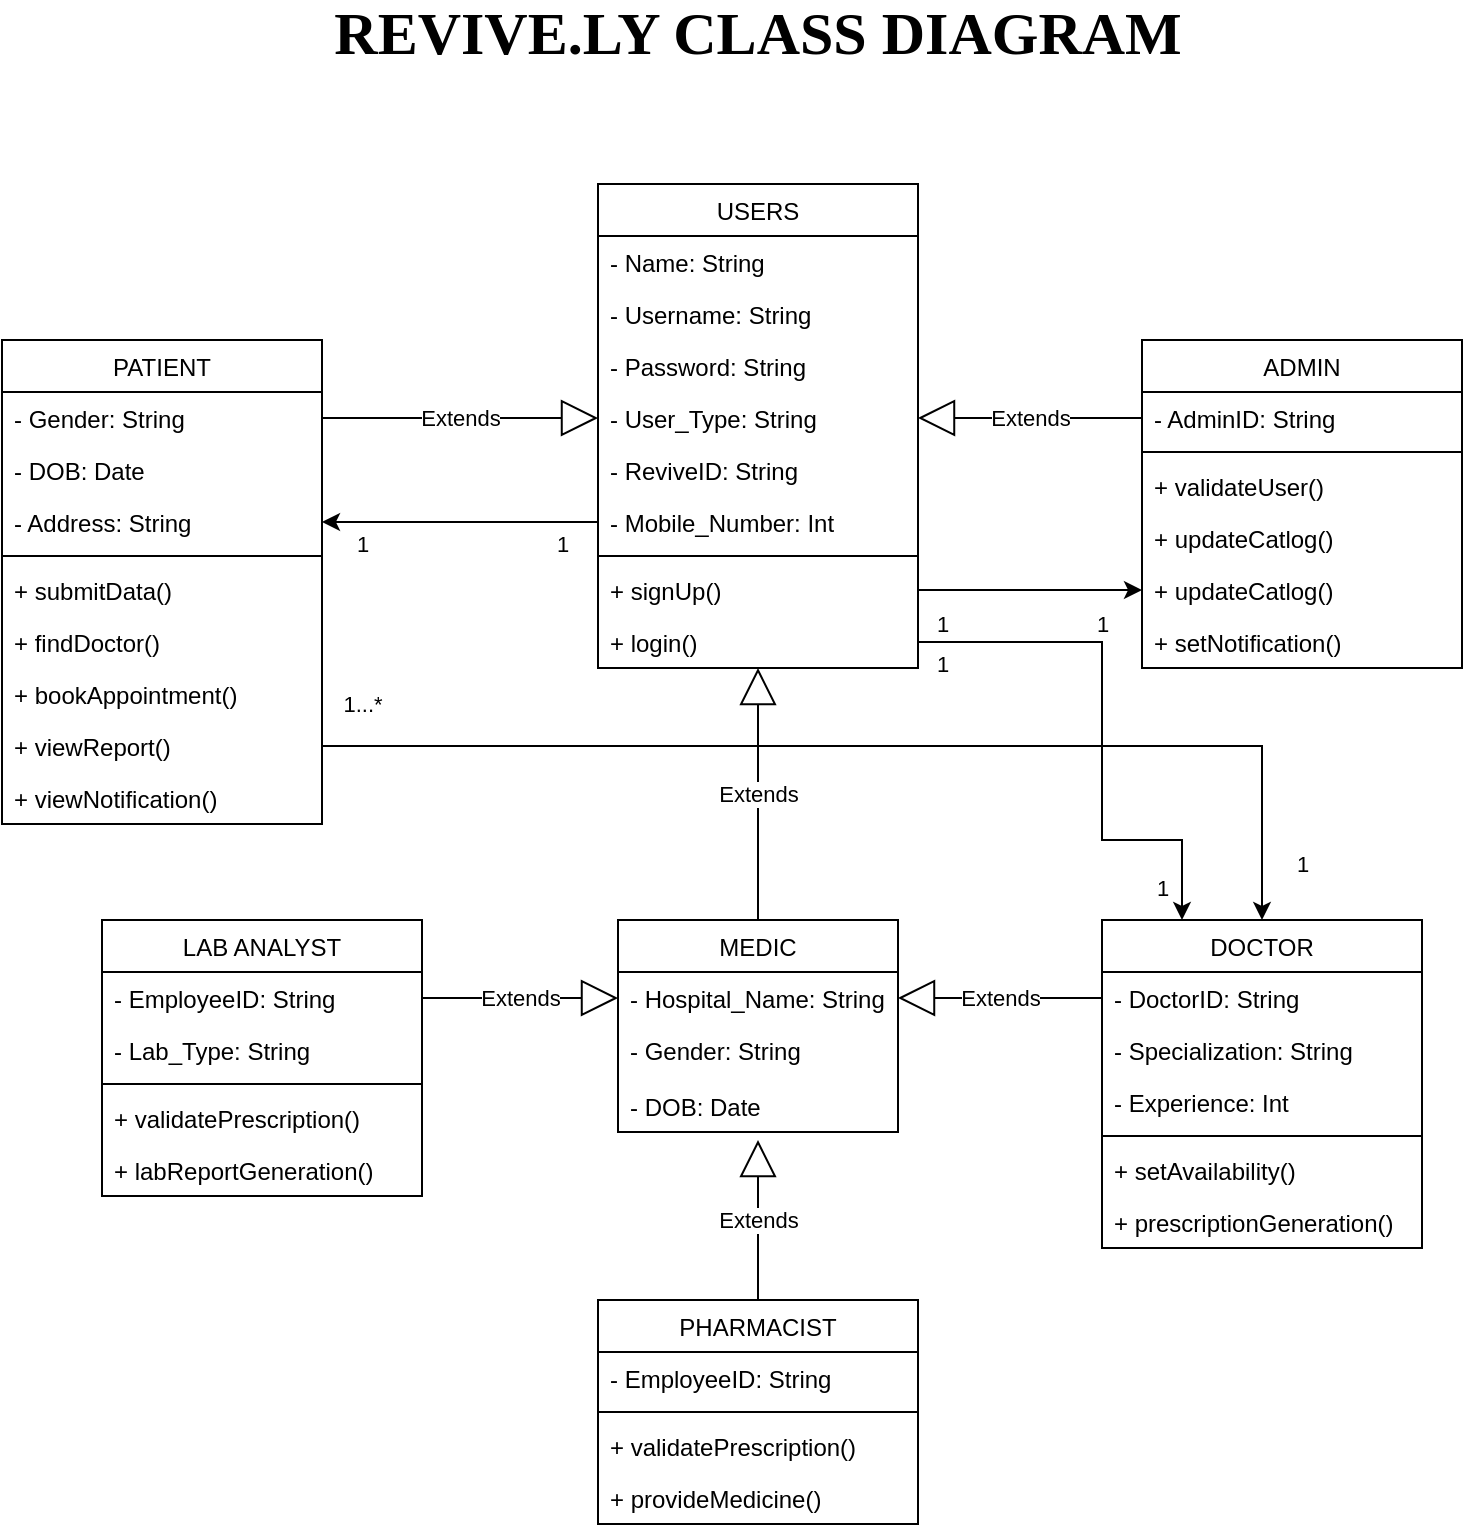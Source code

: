 <mxfile version="13.6.9" type="device"><diagram id="C5RBs43oDa-KdzZeNtuy" name="Page-1"><mxGraphModel dx="1117" dy="670" grid="1" gridSize="10" guides="1" tooltips="1" connect="1" arrows="1" fold="1" page="1" pageScale="1" pageWidth="827" pageHeight="1169" math="0" shadow="0"><root><mxCell id="WIyWlLk6GJQsqaUBKTNV-0"/><mxCell id="WIyWlLk6GJQsqaUBKTNV-1" parent="WIyWlLk6GJQsqaUBKTNV-0"/><mxCell id="Uhc_5Wej4TeHDWOHPSPg-25" value="Extends" style="endArrow=block;endSize=16;endFill=0;html=1;entryX=0;entryY=0.5;entryDx=0;entryDy=0;" edge="1" parent="WIyWlLk6GJQsqaUBKTNV-1" target="zkfFHV4jXpPFQw0GAbJ--21"><mxGeometry width="160" relative="1" as="geometry"><mxPoint x="190" y="259" as="sourcePoint"/><mxPoint x="328" y="262.5" as="targetPoint"/><Array as="points"/></mxGeometry></mxCell><mxCell id="Uhc_5Wej4TeHDWOHPSPg-26" value="Extends" style="endArrow=block;endSize=16;endFill=0;html=1;entryX=1;entryY=0.5;entryDx=0;entryDy=0;exitX=0;exitY=0.5;exitDx=0;exitDy=0;" edge="1" parent="WIyWlLk6GJQsqaUBKTNV-1" source="Uhc_5Wej4TeHDWOHPSPg-2" target="zkfFHV4jXpPFQw0GAbJ--21"><mxGeometry width="160" relative="1" as="geometry"><mxPoint x="200" y="269" as="sourcePoint"/><mxPoint x="338" y="269" as="targetPoint"/><Array as="points"/></mxGeometry></mxCell><mxCell id="Uhc_5Wej4TeHDWOHPSPg-34" value="Extends" style="endArrow=block;endSize=16;endFill=0;html=1;exitX=0.5;exitY=0;exitDx=0;exitDy=0;" edge="1" parent="WIyWlLk6GJQsqaUBKTNV-1" source="Uhc_5Wej4TeHDWOHPSPg-39" target="zkfFHV4jXpPFQw0GAbJ--24"><mxGeometry width="160" relative="1" as="geometry"><mxPoint x="408" y="460" as="sourcePoint"/><mxPoint x="338" y="269" as="targetPoint"/><Array as="points"/></mxGeometry></mxCell><mxCell id="Uhc_5Wej4TeHDWOHPSPg-50" value="Extends" style="endArrow=block;endSize=16;endFill=0;html=1;exitX=0;exitY=0.5;exitDx=0;exitDy=0;entryX=1;entryY=0.5;entryDx=0;entryDy=0;" edge="1" parent="WIyWlLk6GJQsqaUBKTNV-1" source="Uhc_5Wej4TeHDWOHPSPg-44" target="Uhc_5Wej4TeHDWOHPSPg-40"><mxGeometry width="160" relative="1" as="geometry"><mxPoint x="418" y="520" as="sourcePoint"/><mxPoint x="418" y="444" as="targetPoint"/><Array as="points"/></mxGeometry></mxCell><mxCell id="Uhc_5Wej4TeHDWOHPSPg-56" value="Extends" style="endArrow=block;endSize=16;endFill=0;html=1;exitX=0.5;exitY=0;exitDx=0;exitDy=0;entryX=0.5;entryY=1.154;entryDx=0;entryDy=0;entryPerimeter=0;" edge="1" parent="WIyWlLk6GJQsqaUBKTNV-1" source="Uhc_5Wej4TeHDWOHPSPg-51" target="Uhc_5Wej4TeHDWOHPSPg-42"><mxGeometry width="160" relative="1" as="geometry"><mxPoint x="418" y="520" as="sourcePoint"/><mxPoint x="418" y="444" as="targetPoint"/><Array as="points"/></mxGeometry></mxCell><mxCell id="Uhc_5Wej4TeHDWOHPSPg-63" value="Extends" style="endArrow=block;endSize=16;endFill=0;html=1;exitX=1;exitY=0.5;exitDx=0;exitDy=0;entryX=0;entryY=0.5;entryDx=0;entryDy=0;" edge="1" parent="WIyWlLk6GJQsqaUBKTNV-1" source="Uhc_5Wej4TeHDWOHPSPg-58" target="Uhc_5Wej4TeHDWOHPSPg-40"><mxGeometry width="160" relative="1" as="geometry"><mxPoint x="590" y="559" as="sourcePoint"/><mxPoint x="488" y="559" as="targetPoint"/><Array as="points"/></mxGeometry></mxCell><mxCell id="Uhc_5Wej4TeHDWOHPSPg-66" value="REVIVE.LY CLASS DIAGRAM" style="text;align=center;fontStyle=1;verticalAlign=middle;spacingLeft=3;spacingRight=3;strokeColor=none;rotatable=0;points=[[0,0.5],[1,0.5]];portConstraint=eastwest;fontFamily=Times New Roman;fontSize=30;" vertex="1" parent="WIyWlLk6GJQsqaUBKTNV-1"><mxGeometry x="183" y="50" width="450" height="26" as="geometry"/></mxCell><mxCell id="zkfFHV4jXpPFQw0GAbJ--17" value="USERS" style="swimlane;fontStyle=0;align=center;verticalAlign=top;childLayout=stackLayout;horizontal=1;startSize=26;horizontalStack=0;resizeParent=1;resizeLast=0;collapsible=1;marginBottom=0;rounded=0;shadow=0;strokeWidth=1;" parent="WIyWlLk6GJQsqaUBKTNV-1" vertex="1"><mxGeometry x="328" y="142" width="160" height="242" as="geometry"><mxRectangle x="550" y="140" width="160" height="26" as="alternateBounds"/></mxGeometry></mxCell><mxCell id="zkfFHV4jXpPFQw0GAbJ--18" value="- Name: String" style="text;align=left;verticalAlign=top;spacingLeft=4;spacingRight=4;overflow=hidden;rotatable=0;points=[[0,0.5],[1,0.5]];portConstraint=eastwest;" parent="zkfFHV4jXpPFQw0GAbJ--17" vertex="1"><mxGeometry y="26" width="160" height="26" as="geometry"/></mxCell><mxCell id="zkfFHV4jXpPFQw0GAbJ--19" value="- Username: String " style="text;align=left;verticalAlign=top;spacingLeft=4;spacingRight=4;overflow=hidden;rotatable=0;points=[[0,0.5],[1,0.5]];portConstraint=eastwest;rounded=0;shadow=0;html=0;" parent="zkfFHV4jXpPFQw0GAbJ--17" vertex="1"><mxGeometry y="52" width="160" height="26" as="geometry"/></mxCell><mxCell id="zkfFHV4jXpPFQw0GAbJ--20" value="- Password: String" style="text;align=left;verticalAlign=top;spacingLeft=4;spacingRight=4;overflow=hidden;rotatable=0;points=[[0,0.5],[1,0.5]];portConstraint=eastwest;rounded=0;shadow=0;html=0;" parent="zkfFHV4jXpPFQw0GAbJ--17" vertex="1"><mxGeometry y="78" width="160" height="26" as="geometry"/></mxCell><mxCell id="zkfFHV4jXpPFQw0GAbJ--21" value="- User_Type: String" style="text;align=left;verticalAlign=top;spacingLeft=4;spacingRight=4;overflow=hidden;rotatable=0;points=[[0,0.5],[1,0.5]];portConstraint=eastwest;rounded=0;shadow=0;html=0;" parent="zkfFHV4jXpPFQw0GAbJ--17" vertex="1"><mxGeometry y="104" width="160" height="26" as="geometry"/></mxCell><mxCell id="zkfFHV4jXpPFQw0GAbJ--22" value="- ReviveID: String" style="text;align=left;verticalAlign=top;spacingLeft=4;spacingRight=4;overflow=hidden;rotatable=0;points=[[0,0.5],[1,0.5]];portConstraint=eastwest;rounded=0;shadow=0;html=0;" parent="zkfFHV4jXpPFQw0GAbJ--17" vertex="1"><mxGeometry y="130" width="160" height="26" as="geometry"/></mxCell><mxCell id="Uhc_5Wej4TeHDWOHPSPg-0" value="- Mobile_Number: Int" style="text;align=left;verticalAlign=top;spacingLeft=4;spacingRight=4;overflow=hidden;rotatable=0;points=[[0,0.5],[1,0.5]];portConstraint=eastwest;rounded=0;shadow=0;html=0;" vertex="1" parent="zkfFHV4jXpPFQw0GAbJ--17"><mxGeometry y="156" width="160" height="26" as="geometry"/></mxCell><mxCell id="zkfFHV4jXpPFQw0GAbJ--23" value="" style="line;html=1;strokeWidth=1;align=left;verticalAlign=middle;spacingTop=-1;spacingLeft=3;spacingRight=3;rotatable=0;labelPosition=right;points=[];portConstraint=eastwest;" parent="zkfFHV4jXpPFQw0GAbJ--17" vertex="1"><mxGeometry y="182" width="160" height="8" as="geometry"/></mxCell><mxCell id="zkfFHV4jXpPFQw0GAbJ--25" value="+ signUp()" style="text;align=left;verticalAlign=top;spacingLeft=4;spacingRight=4;overflow=hidden;rotatable=0;points=[[0,0.5],[1,0.5]];portConstraint=eastwest;" parent="zkfFHV4jXpPFQw0GAbJ--17" vertex="1"><mxGeometry y="190" width="160" height="26" as="geometry"/></mxCell><mxCell id="zkfFHV4jXpPFQw0GAbJ--24" value="+ login()" style="text;align=left;verticalAlign=top;spacingLeft=4;spacingRight=4;overflow=hidden;rotatable=0;points=[[0,0.5],[1,0.5]];portConstraint=eastwest;" parent="zkfFHV4jXpPFQw0GAbJ--17" vertex="1"><mxGeometry y="216" width="160" height="26" as="geometry"/></mxCell><mxCell id="Uhc_5Wej4TeHDWOHPSPg-1" value="ADMIN" style="swimlane;fontStyle=0;align=center;verticalAlign=top;childLayout=stackLayout;horizontal=1;startSize=26;horizontalStack=0;resizeParent=1;resizeParentMax=0;resizeLast=0;collapsible=1;marginBottom=0;" vertex="1" parent="WIyWlLk6GJQsqaUBKTNV-1"><mxGeometry x="600" y="220" width="160" height="164" as="geometry"/></mxCell><mxCell id="Uhc_5Wej4TeHDWOHPSPg-2" value="- AdminID: String" style="text;strokeColor=none;fillColor=none;align=left;verticalAlign=top;spacingLeft=4;spacingRight=4;overflow=hidden;rotatable=0;points=[[0,0.5],[1,0.5]];portConstraint=eastwest;" vertex="1" parent="Uhc_5Wej4TeHDWOHPSPg-1"><mxGeometry y="26" width="160" height="26" as="geometry"/></mxCell><mxCell id="Uhc_5Wej4TeHDWOHPSPg-3" value="" style="line;strokeWidth=1;fillColor=none;align=left;verticalAlign=middle;spacingTop=-1;spacingLeft=3;spacingRight=3;rotatable=0;labelPosition=right;points=[];portConstraint=eastwest;" vertex="1" parent="Uhc_5Wej4TeHDWOHPSPg-1"><mxGeometry y="52" width="160" height="8" as="geometry"/></mxCell><mxCell id="Uhc_5Wej4TeHDWOHPSPg-4" value="+ validateUser()" style="text;strokeColor=none;fillColor=none;align=left;verticalAlign=top;spacingLeft=4;spacingRight=4;overflow=hidden;rotatable=0;points=[[0,0.5],[1,0.5]];portConstraint=eastwest;" vertex="1" parent="Uhc_5Wej4TeHDWOHPSPg-1"><mxGeometry y="60" width="160" height="26" as="geometry"/></mxCell><mxCell id="Uhc_5Wej4TeHDWOHPSPg-10" value="+ updateCatlog()" style="text;strokeColor=none;fillColor=none;align=left;verticalAlign=top;spacingLeft=4;spacingRight=4;overflow=hidden;rotatable=0;points=[[0,0.5],[1,0.5]];portConstraint=eastwest;" vertex="1" parent="Uhc_5Wej4TeHDWOHPSPg-1"><mxGeometry y="86" width="160" height="26" as="geometry"/></mxCell><mxCell id="Uhc_5Wej4TeHDWOHPSPg-64" value="+ updateCatlog()" style="text;strokeColor=none;fillColor=none;align=left;verticalAlign=top;spacingLeft=4;spacingRight=4;overflow=hidden;rotatable=0;points=[[0,0.5],[1,0.5]];portConstraint=eastwest;" vertex="1" parent="Uhc_5Wej4TeHDWOHPSPg-1"><mxGeometry y="112" width="160" height="26" as="geometry"/></mxCell><mxCell id="Uhc_5Wej4TeHDWOHPSPg-23" value="+ setNotification()" style="text;strokeColor=none;fillColor=none;align=left;verticalAlign=top;spacingLeft=4;spacingRight=4;overflow=hidden;rotatable=0;points=[[0,0.5],[1,0.5]];portConstraint=eastwest;" vertex="1" parent="Uhc_5Wej4TeHDWOHPSPg-1"><mxGeometry y="138" width="160" height="26" as="geometry"/></mxCell><mxCell id="Uhc_5Wej4TeHDWOHPSPg-11" value="PATIENT" style="swimlane;fontStyle=0;align=center;verticalAlign=top;childLayout=stackLayout;horizontal=1;startSize=26;horizontalStack=0;resizeParent=1;resizeParentMax=0;resizeLast=0;collapsible=1;marginBottom=0;" vertex="1" parent="WIyWlLk6GJQsqaUBKTNV-1"><mxGeometry x="30" y="220" width="160" height="242" as="geometry"/></mxCell><mxCell id="Uhc_5Wej4TeHDWOHPSPg-17" value="- Gender: String" style="text;strokeColor=none;fillColor=none;align=left;verticalAlign=top;spacingLeft=4;spacingRight=4;overflow=hidden;rotatable=0;points=[[0,0.5],[1,0.5]];portConstraint=eastwest;" vertex="1" parent="Uhc_5Wej4TeHDWOHPSPg-11"><mxGeometry y="26" width="160" height="26" as="geometry"/></mxCell><mxCell id="Uhc_5Wej4TeHDWOHPSPg-18" value="- DOB: Date" style="text;strokeColor=none;fillColor=none;align=left;verticalAlign=top;spacingLeft=4;spacingRight=4;overflow=hidden;rotatable=0;points=[[0,0.5],[1,0.5]];portConstraint=eastwest;" vertex="1" parent="Uhc_5Wej4TeHDWOHPSPg-11"><mxGeometry y="52" width="160" height="26" as="geometry"/></mxCell><mxCell id="Uhc_5Wej4TeHDWOHPSPg-20" value="- Address: String" style="text;strokeColor=none;fillColor=none;align=left;verticalAlign=top;spacingLeft=4;spacingRight=4;overflow=hidden;rotatable=0;points=[[0,0.5],[1,0.5]];portConstraint=eastwest;" vertex="1" parent="Uhc_5Wej4TeHDWOHPSPg-11"><mxGeometry y="78" width="160" height="26" as="geometry"/></mxCell><mxCell id="Uhc_5Wej4TeHDWOHPSPg-13" value="" style="line;strokeWidth=1;fillColor=none;align=left;verticalAlign=middle;spacingTop=-1;spacingLeft=3;spacingRight=3;rotatable=0;labelPosition=right;points=[];portConstraint=eastwest;" vertex="1" parent="Uhc_5Wej4TeHDWOHPSPg-11"><mxGeometry y="104" width="160" height="8" as="geometry"/></mxCell><mxCell id="Uhc_5Wej4TeHDWOHPSPg-14" value="+ submitData()" style="text;strokeColor=none;fillColor=none;align=left;verticalAlign=top;spacingLeft=4;spacingRight=4;overflow=hidden;rotatable=0;points=[[0,0.5],[1,0.5]];portConstraint=eastwest;" vertex="1" parent="Uhc_5Wej4TeHDWOHPSPg-11"><mxGeometry y="112" width="160" height="26" as="geometry"/></mxCell><mxCell id="Uhc_5Wej4TeHDWOHPSPg-22" value="+ findDoctor()" style="text;strokeColor=none;fillColor=none;align=left;verticalAlign=top;spacingLeft=4;spacingRight=4;overflow=hidden;rotatable=0;points=[[0,0.5],[1,0.5]];portConstraint=eastwest;" vertex="1" parent="Uhc_5Wej4TeHDWOHPSPg-11"><mxGeometry y="138" width="160" height="26" as="geometry"/></mxCell><mxCell id="Uhc_5Wej4TeHDWOHPSPg-21" value="+ bookAppointment()" style="text;strokeColor=none;fillColor=none;align=left;verticalAlign=top;spacingLeft=4;spacingRight=4;overflow=hidden;rotatable=0;points=[[0,0.5],[1,0.5]];portConstraint=eastwest;" vertex="1" parent="Uhc_5Wej4TeHDWOHPSPg-11"><mxGeometry y="164" width="160" height="26" as="geometry"/></mxCell><mxCell id="Uhc_5Wej4TeHDWOHPSPg-24" value="+ viewReport()" style="text;strokeColor=none;fillColor=none;align=left;verticalAlign=top;spacingLeft=4;spacingRight=4;overflow=hidden;rotatable=0;points=[[0,0.5],[1,0.5]];portConstraint=eastwest;" vertex="1" parent="Uhc_5Wej4TeHDWOHPSPg-11"><mxGeometry y="190" width="160" height="26" as="geometry"/></mxCell><mxCell id="Uhc_5Wej4TeHDWOHPSPg-65" value="+ viewNotification()" style="text;strokeColor=none;fillColor=none;align=left;verticalAlign=top;spacingLeft=4;spacingRight=4;overflow=hidden;rotatable=0;points=[[0,0.5],[1,0.5]];portConstraint=eastwest;" vertex="1" parent="Uhc_5Wej4TeHDWOHPSPg-11"><mxGeometry y="216" width="160" height="26" as="geometry"/></mxCell><mxCell id="Uhc_5Wej4TeHDWOHPSPg-39" value="MEDIC" style="swimlane;fontStyle=0;childLayout=stackLayout;horizontal=1;startSize=26;fillColor=none;horizontalStack=0;resizeParent=1;resizeParentMax=0;resizeLast=0;collapsible=1;marginBottom=0;" vertex="1" parent="WIyWlLk6GJQsqaUBKTNV-1"><mxGeometry x="338" y="510" width="140" height="106" as="geometry"/></mxCell><mxCell id="Uhc_5Wej4TeHDWOHPSPg-40" value="- Hospital_Name: String" style="text;strokeColor=none;fillColor=none;align=left;verticalAlign=top;spacingLeft=4;spacingRight=4;overflow=hidden;rotatable=0;points=[[0,0.5],[1,0.5]];portConstraint=eastwest;" vertex="1" parent="Uhc_5Wej4TeHDWOHPSPg-39"><mxGeometry y="26" width="140" height="26" as="geometry"/></mxCell><mxCell id="Uhc_5Wej4TeHDWOHPSPg-41" value="- Gender: String" style="text;strokeColor=none;fillColor=none;align=left;verticalAlign=top;spacingLeft=4;spacingRight=4;overflow=hidden;rotatable=0;points=[[0,0.5],[1,0.5]];portConstraint=eastwest;" vertex="1" parent="Uhc_5Wej4TeHDWOHPSPg-39"><mxGeometry y="52" width="140" height="28" as="geometry"/></mxCell><mxCell id="Uhc_5Wej4TeHDWOHPSPg-42" value="- DOB: Date" style="text;strokeColor=none;fillColor=none;align=left;verticalAlign=top;spacingLeft=4;spacingRight=4;overflow=hidden;rotatable=0;points=[[0,0.5],[1,0.5]];portConstraint=eastwest;" vertex="1" parent="Uhc_5Wej4TeHDWOHPSPg-39"><mxGeometry y="80" width="140" height="26" as="geometry"/></mxCell><mxCell id="Uhc_5Wej4TeHDWOHPSPg-43" value="DOCTOR" style="swimlane;fontStyle=0;align=center;verticalAlign=top;childLayout=stackLayout;horizontal=1;startSize=26;horizontalStack=0;resizeParent=1;resizeParentMax=0;resizeLast=0;collapsible=1;marginBottom=0;" vertex="1" parent="WIyWlLk6GJQsqaUBKTNV-1"><mxGeometry x="580" y="510" width="160" height="164" as="geometry"/></mxCell><mxCell id="Uhc_5Wej4TeHDWOHPSPg-44" value="- DoctorID: String" style="text;strokeColor=none;fillColor=none;align=left;verticalAlign=top;spacingLeft=4;spacingRight=4;overflow=hidden;rotatable=0;points=[[0,0.5],[1,0.5]];portConstraint=eastwest;" vertex="1" parent="Uhc_5Wej4TeHDWOHPSPg-43"><mxGeometry y="26" width="160" height="26" as="geometry"/></mxCell><mxCell id="Uhc_5Wej4TeHDWOHPSPg-47" value="- Specialization: String" style="text;strokeColor=none;fillColor=none;align=left;verticalAlign=top;spacingLeft=4;spacingRight=4;overflow=hidden;rotatable=0;points=[[0,0.5],[1,0.5]];portConstraint=eastwest;" vertex="1" parent="Uhc_5Wej4TeHDWOHPSPg-43"><mxGeometry y="52" width="160" height="26" as="geometry"/></mxCell><mxCell id="Uhc_5Wej4TeHDWOHPSPg-48" value="- Experience: Int" style="text;strokeColor=none;fillColor=none;align=left;verticalAlign=top;spacingLeft=4;spacingRight=4;overflow=hidden;rotatable=0;points=[[0,0.5],[1,0.5]];portConstraint=eastwest;" vertex="1" parent="Uhc_5Wej4TeHDWOHPSPg-43"><mxGeometry y="78" width="160" height="26" as="geometry"/></mxCell><mxCell id="Uhc_5Wej4TeHDWOHPSPg-45" value="" style="line;strokeWidth=1;fillColor=none;align=left;verticalAlign=middle;spacingTop=-1;spacingLeft=3;spacingRight=3;rotatable=0;labelPosition=right;points=[];portConstraint=eastwest;" vertex="1" parent="Uhc_5Wej4TeHDWOHPSPg-43"><mxGeometry y="104" width="160" height="8" as="geometry"/></mxCell><mxCell id="Uhc_5Wej4TeHDWOHPSPg-49" value="+ setAvailability()" style="text;strokeColor=none;fillColor=none;align=left;verticalAlign=top;spacingLeft=4;spacingRight=4;overflow=hidden;rotatable=0;points=[[0,0.5],[1,0.5]];portConstraint=eastwest;" vertex="1" parent="Uhc_5Wej4TeHDWOHPSPg-43"><mxGeometry y="112" width="160" height="26" as="geometry"/></mxCell><mxCell id="Uhc_5Wej4TeHDWOHPSPg-46" value="+ prescriptionGeneration()" style="text;strokeColor=none;fillColor=none;align=left;verticalAlign=top;spacingLeft=4;spacingRight=4;overflow=hidden;rotatable=0;points=[[0,0.5],[1,0.5]];portConstraint=eastwest;" vertex="1" parent="Uhc_5Wej4TeHDWOHPSPg-43"><mxGeometry y="138" width="160" height="26" as="geometry"/></mxCell><mxCell id="Uhc_5Wej4TeHDWOHPSPg-51" value="PHARMACIST" style="swimlane;fontStyle=0;align=center;verticalAlign=top;childLayout=stackLayout;horizontal=1;startSize=26;horizontalStack=0;resizeParent=1;resizeParentMax=0;resizeLast=0;collapsible=1;marginBottom=0;" vertex="1" parent="WIyWlLk6GJQsqaUBKTNV-1"><mxGeometry x="328" y="700" width="160" height="112" as="geometry"/></mxCell><mxCell id="Uhc_5Wej4TeHDWOHPSPg-52" value="- EmployeeID: String" style="text;strokeColor=none;fillColor=none;align=left;verticalAlign=top;spacingLeft=4;spacingRight=4;overflow=hidden;rotatable=0;points=[[0,0.5],[1,0.5]];portConstraint=eastwest;" vertex="1" parent="Uhc_5Wej4TeHDWOHPSPg-51"><mxGeometry y="26" width="160" height="26" as="geometry"/></mxCell><mxCell id="Uhc_5Wej4TeHDWOHPSPg-53" value="" style="line;strokeWidth=1;fillColor=none;align=left;verticalAlign=middle;spacingTop=-1;spacingLeft=3;spacingRight=3;rotatable=0;labelPosition=right;points=[];portConstraint=eastwest;" vertex="1" parent="Uhc_5Wej4TeHDWOHPSPg-51"><mxGeometry y="52" width="160" height="8" as="geometry"/></mxCell><mxCell id="Uhc_5Wej4TeHDWOHPSPg-54" value="+ validatePrescription()" style="text;strokeColor=none;fillColor=none;align=left;verticalAlign=top;spacingLeft=4;spacingRight=4;overflow=hidden;rotatable=0;points=[[0,0.5],[1,0.5]];portConstraint=eastwest;" vertex="1" parent="Uhc_5Wej4TeHDWOHPSPg-51"><mxGeometry y="60" width="160" height="26" as="geometry"/></mxCell><mxCell id="Uhc_5Wej4TeHDWOHPSPg-55" value="+ provideMedicine()" style="text;strokeColor=none;fillColor=none;align=left;verticalAlign=top;spacingLeft=4;spacingRight=4;overflow=hidden;rotatable=0;points=[[0,0.5],[1,0.5]];portConstraint=eastwest;" vertex="1" parent="Uhc_5Wej4TeHDWOHPSPg-51"><mxGeometry y="86" width="160" height="26" as="geometry"/></mxCell><mxCell id="Uhc_5Wej4TeHDWOHPSPg-57" value="LAB ANALYST" style="swimlane;fontStyle=0;align=center;verticalAlign=top;childLayout=stackLayout;horizontal=1;startSize=26;horizontalStack=0;resizeParent=1;resizeParentMax=0;resizeLast=0;collapsible=1;marginBottom=0;" vertex="1" parent="WIyWlLk6GJQsqaUBKTNV-1"><mxGeometry x="80" y="510" width="160" height="138" as="geometry"/></mxCell><mxCell id="Uhc_5Wej4TeHDWOHPSPg-58" value="- EmployeeID: String" style="text;strokeColor=none;fillColor=none;align=left;verticalAlign=top;spacingLeft=4;spacingRight=4;overflow=hidden;rotatable=0;points=[[0,0.5],[1,0.5]];portConstraint=eastwest;" vertex="1" parent="Uhc_5Wej4TeHDWOHPSPg-57"><mxGeometry y="26" width="160" height="26" as="geometry"/></mxCell><mxCell id="Uhc_5Wej4TeHDWOHPSPg-61" value="- Lab_Type: String" style="text;strokeColor=none;fillColor=none;align=left;verticalAlign=top;spacingLeft=4;spacingRight=4;overflow=hidden;rotatable=0;points=[[0,0.5],[1,0.5]];portConstraint=eastwest;" vertex="1" parent="Uhc_5Wej4TeHDWOHPSPg-57"><mxGeometry y="52" width="160" height="26" as="geometry"/></mxCell><mxCell id="Uhc_5Wej4TeHDWOHPSPg-59" value="" style="line;strokeWidth=1;fillColor=none;align=left;verticalAlign=middle;spacingTop=-1;spacingLeft=3;spacingRight=3;rotatable=0;labelPosition=right;points=[];portConstraint=eastwest;" vertex="1" parent="Uhc_5Wej4TeHDWOHPSPg-57"><mxGeometry y="78" width="160" height="8" as="geometry"/></mxCell><mxCell id="Uhc_5Wej4TeHDWOHPSPg-60" value="+ validatePrescription()" style="text;strokeColor=none;fillColor=none;align=left;verticalAlign=top;spacingLeft=4;spacingRight=4;overflow=hidden;rotatable=0;points=[[0,0.5],[1,0.5]];portConstraint=eastwest;" vertex="1" parent="Uhc_5Wej4TeHDWOHPSPg-57"><mxGeometry y="86" width="160" height="26" as="geometry"/></mxCell><mxCell id="Uhc_5Wej4TeHDWOHPSPg-62" value="+ labReportGeneration()" style="text;strokeColor=none;fillColor=none;align=left;verticalAlign=top;spacingLeft=4;spacingRight=4;overflow=hidden;rotatable=0;points=[[0,0.5],[1,0.5]];portConstraint=eastwest;" vertex="1" parent="Uhc_5Wej4TeHDWOHPSPg-57"><mxGeometry y="112" width="160" height="26" as="geometry"/></mxCell><mxCell id="Uhc_5Wej4TeHDWOHPSPg-80" style="edgeStyle=orthogonalEdgeStyle;rounded=0;orthogonalLoop=1;jettySize=auto;html=1;exitX=0;exitY=0.5;exitDx=0;exitDy=0;entryX=1;entryY=0.5;entryDx=0;entryDy=0;fontFamily=Times New Roman;fontSize=30;" edge="1" parent="WIyWlLk6GJQsqaUBKTNV-1" source="Uhc_5Wej4TeHDWOHPSPg-0" target="Uhc_5Wej4TeHDWOHPSPg-20"><mxGeometry relative="1" as="geometry"/></mxCell><mxCell id="Uhc_5Wej4TeHDWOHPSPg-81" value="&lt;font face=&quot;Helvetica&quot; style=&quot;font-size: 11px&quot;&gt;1&lt;/font&gt;" style="text;html=1;align=center;verticalAlign=middle;resizable=0;points=[];autosize=1;fontSize=30;fontFamily=Times New Roman;" vertex="1" parent="WIyWlLk6GJQsqaUBKTNV-1"><mxGeometry x="300" y="290" width="20" height="50" as="geometry"/></mxCell><mxCell id="Uhc_5Wej4TeHDWOHPSPg-82" value="&lt;font face=&quot;Helvetica&quot; style=&quot;font-size: 11px&quot;&gt;1&lt;/font&gt;" style="text;html=1;align=center;verticalAlign=middle;resizable=0;points=[];autosize=1;fontSize=30;fontFamily=Times New Roman;" vertex="1" parent="WIyWlLk6GJQsqaUBKTNV-1"><mxGeometry x="200" y="290" width="20" height="50" as="geometry"/></mxCell><mxCell id="Uhc_5Wej4TeHDWOHPSPg-85" style="edgeStyle=orthogonalEdgeStyle;rounded=0;orthogonalLoop=1;jettySize=auto;html=1;exitX=1;exitY=0.5;exitDx=0;exitDy=0;entryX=0;entryY=0.5;entryDx=0;entryDy=0;fontFamily=Times New Roman;fontSize=30;" edge="1" parent="WIyWlLk6GJQsqaUBKTNV-1" source="zkfFHV4jXpPFQw0GAbJ--25" target="Uhc_5Wej4TeHDWOHPSPg-64"><mxGeometry relative="1" as="geometry"/></mxCell><mxCell id="Uhc_5Wej4TeHDWOHPSPg-86" value="&lt;font face=&quot;Helvetica&quot; style=&quot;font-size: 11px&quot;&gt;1&lt;/font&gt;" style="text;html=1;align=center;verticalAlign=middle;resizable=0;points=[];autosize=1;fontSize=30;fontFamily=Times New Roman;" vertex="1" parent="WIyWlLk6GJQsqaUBKTNV-1"><mxGeometry x="490" y="330" width="20" height="50" as="geometry"/></mxCell><mxCell id="Uhc_5Wej4TeHDWOHPSPg-88" value="&lt;font face=&quot;Helvetica&quot; style=&quot;font-size: 11px&quot;&gt;1&lt;/font&gt;" style="text;html=1;align=center;verticalAlign=middle;resizable=0;points=[];autosize=1;fontSize=30;fontFamily=Times New Roman;" vertex="1" parent="WIyWlLk6GJQsqaUBKTNV-1"><mxGeometry x="570" y="330" width="20" height="50" as="geometry"/></mxCell><mxCell id="Uhc_5Wej4TeHDWOHPSPg-89" style="edgeStyle=orthogonalEdgeStyle;rounded=0;orthogonalLoop=1;jettySize=auto;html=1;exitX=1;exitY=0.5;exitDx=0;exitDy=0;entryX=0.5;entryY=0;entryDx=0;entryDy=0;fontFamily=Times New Roman;fontSize=30;" edge="1" parent="WIyWlLk6GJQsqaUBKTNV-1" source="Uhc_5Wej4TeHDWOHPSPg-24" target="Uhc_5Wej4TeHDWOHPSPg-43"><mxGeometry relative="1" as="geometry"/></mxCell><mxCell id="Uhc_5Wej4TeHDWOHPSPg-90" value="&lt;font face=&quot;Helvetica&quot; style=&quot;font-size: 11px&quot;&gt;1...*&lt;/font&gt;" style="text;html=1;align=center;verticalAlign=middle;resizable=0;points=[];autosize=1;fontSize=30;fontFamily=Times New Roman;" vertex="1" parent="WIyWlLk6GJQsqaUBKTNV-1"><mxGeometry x="195" y="370" width="30" height="50" as="geometry"/></mxCell><mxCell id="Uhc_5Wej4TeHDWOHPSPg-91" value="&lt;font face=&quot;Helvetica&quot; style=&quot;font-size: 11px&quot;&gt;1&lt;/font&gt;" style="text;html=1;align=center;verticalAlign=middle;resizable=0;points=[];autosize=1;fontSize=30;fontFamily=Times New Roman;" vertex="1" parent="WIyWlLk6GJQsqaUBKTNV-1"><mxGeometry x="670" y="450" width="20" height="50" as="geometry"/></mxCell><mxCell id="Uhc_5Wej4TeHDWOHPSPg-92" style="edgeStyle=orthogonalEdgeStyle;rounded=0;orthogonalLoop=1;jettySize=auto;html=1;exitX=1;exitY=0.5;exitDx=0;exitDy=0;entryX=0.25;entryY=0;entryDx=0;entryDy=0;fontFamily=Times New Roman;fontSize=30;" edge="1" parent="WIyWlLk6GJQsqaUBKTNV-1" source="zkfFHV4jXpPFQw0GAbJ--24" target="Uhc_5Wej4TeHDWOHPSPg-43"><mxGeometry relative="1" as="geometry"><Array as="points"><mxPoint x="580" y="371"/><mxPoint x="580" y="470"/><mxPoint x="620" y="470"/></Array></mxGeometry></mxCell><mxCell id="Uhc_5Wej4TeHDWOHPSPg-93" value="&lt;font face=&quot;Helvetica&quot; style=&quot;font-size: 11px&quot;&gt;1&lt;/font&gt;" style="text;html=1;align=center;verticalAlign=middle;resizable=0;points=[];autosize=1;fontSize=30;fontFamily=Times New Roman;" vertex="1" parent="WIyWlLk6GJQsqaUBKTNV-1"><mxGeometry x="490" y="350" width="20" height="50" as="geometry"/></mxCell><mxCell id="Uhc_5Wej4TeHDWOHPSPg-94" value="&lt;font face=&quot;Helvetica&quot; style=&quot;font-size: 11px&quot;&gt;1&lt;/font&gt;" style="text;html=1;align=center;verticalAlign=middle;resizable=0;points=[];autosize=1;fontSize=30;fontFamily=Times New Roman;" vertex="1" parent="WIyWlLk6GJQsqaUBKTNV-1"><mxGeometry x="600" y="462" width="20" height="50" as="geometry"/></mxCell></root></mxGraphModel></diagram></mxfile>